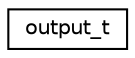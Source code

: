digraph "Graphical Class Hierarchy"
{
  edge [fontname="Helvetica",fontsize="10",labelfontname="Helvetica",labelfontsize="10"];
  node [fontname="Helvetica",fontsize="10",shape=record];
  rankdir="LR";
  Node1 [label="output_t",height=0.2,width=0.4,color="black", fillcolor="white", style="filled",URL="$structoutput__t.html"];
}
